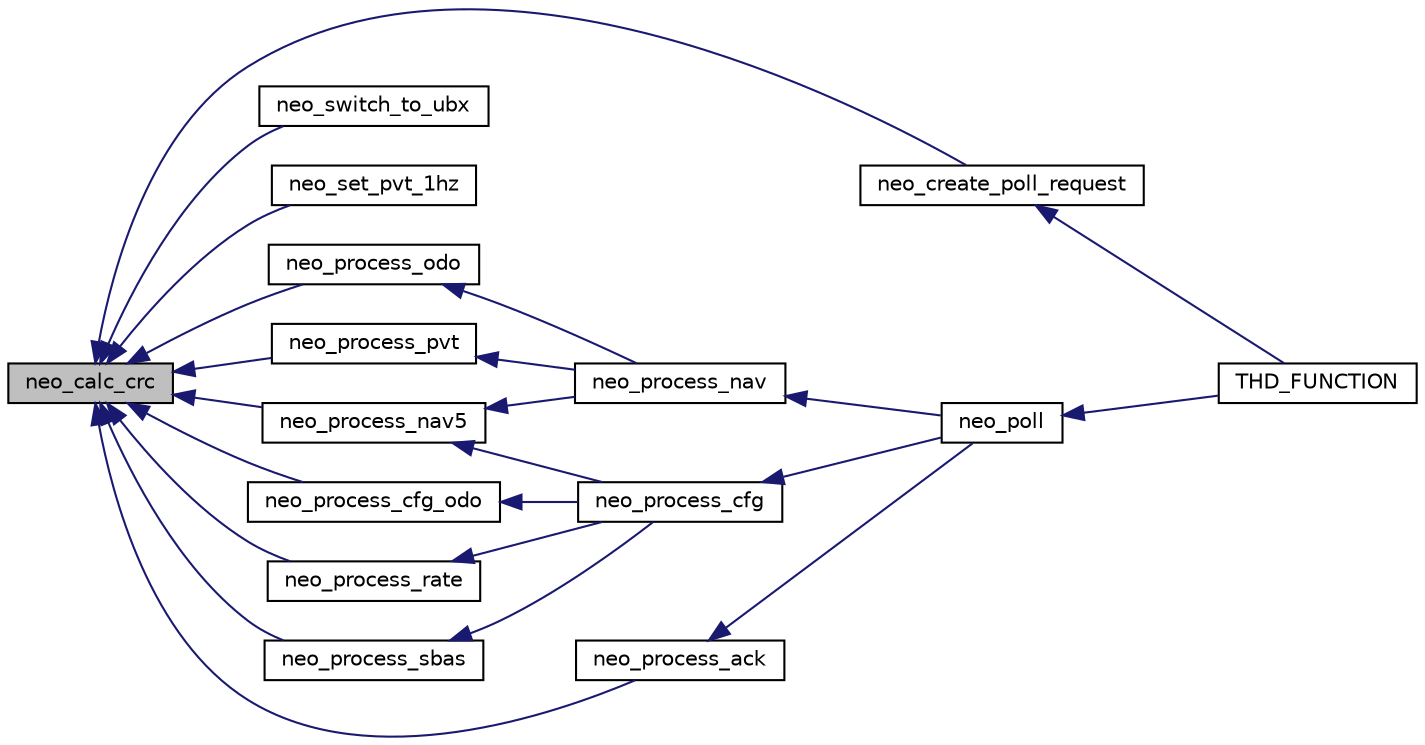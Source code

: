 digraph "neo_calc_crc"
{
  edge [fontname="Helvetica",fontsize="10",labelfontname="Helvetica",labelfontsize="10"];
  node [fontname="Helvetica",fontsize="10",shape=record];
  rankdir="LR";
  Node1 [label="neo_calc_crc",height=0.2,width=0.4,color="black", fillcolor="grey75", style="filled", fontcolor="black"];
  Node1 -> Node2 [dir="back",color="midnightblue",fontsize="10",style="solid",fontname="Helvetica"];
  Node2 [label="neo_create_poll_request",height=0.2,width=0.4,color="black", fillcolor="white", style="filled",URL="$group___n_e_o-_m8.html#ga8438c02d0fe82316aa196dde63141b73",tooltip="Send polling request to neo-m8. "];
  Node2 -> Node3 [dir="back",color="midnightblue",fontsize="10",style="solid",fontname="Helvetica"];
  Node3 [label="THD_FUNCTION",height=0.2,width=0.4,color="black", fillcolor="white", style="filled",URL="$group___n_e_o-_m8.html#ga1efb0d69e1fb5804e6542f41834d7811",tooltip="Thread to process data collection and filtering from NEO-M8P. "];
  Node1 -> Node4 [dir="back",color="midnightblue",fontsize="10",style="solid",fontname="Helvetica"];
  Node4 [label="neo_switch_to_ubx",height=0.2,width=0.4,color="black", fillcolor="white", style="filled",URL="$group___n_e_o-_m8.html#ga42ad92d8106392d1ad324957137f086d",tooltip="Switching to UBX protocol procedure. "];
  Node1 -> Node5 [dir="back",color="midnightblue",fontsize="10",style="solid",fontname="Helvetica"];
  Node5 [label="neo_set_pvt_1hz",height=0.2,width=0.4,color="black", fillcolor="white", style="filled",URL="$group___n_e_o-_m8.html#ga13afd9ff96ecc8c0541037ada46da4d7",tooltip="Setting ooutput PVT rate to 1 HZ. "];
  Node1 -> Node6 [dir="back",color="midnightblue",fontsize="10",style="solid",fontname="Helvetica"];
  Node6 [label="neo_process_odo",height=0.2,width=0.4,color="black", fillcolor="white", style="filled",URL="$group___n_e_o-_m8.html#ga5e77b1ffc8b424881298912f9ffae94a",tooltip="Parsing odometer message. "];
  Node6 -> Node7 [dir="back",color="midnightblue",fontsize="10",style="solid",fontname="Helvetica"];
  Node7 [label="neo_process_nav",height=0.2,width=0.4,color="black", fillcolor="white", style="filled",URL="$group___n_e_o-_m8.html#gab69520ba8c40a6a423b51c4bf3961998",tooltip="Parsing NAV class message. "];
  Node7 -> Node8 [dir="back",color="midnightblue",fontsize="10",style="solid",fontname="Helvetica"];
  Node8 [label="neo_poll",height=0.2,width=0.4,color="black", fillcolor="white", style="filled",URL="$group___n_e_o-_m8.html#ga8cc90f552e6d393f9e254875ef12a387",tooltip="Polling procedure. "];
  Node8 -> Node3 [dir="back",color="midnightblue",fontsize="10",style="solid",fontname="Helvetica"];
  Node1 -> Node9 [dir="back",color="midnightblue",fontsize="10",style="solid",fontname="Helvetica"];
  Node9 [label="neo_process_cfg_odo",height=0.2,width=0.4,color="black", fillcolor="white", style="filled",URL="$group___n_e_o-_m8.html#ga67811202470049b8b04eb11bb79eb62c",tooltip="Parsing CFG odometer message. "];
  Node9 -> Node10 [dir="back",color="midnightblue",fontsize="10",style="solid",fontname="Helvetica"];
  Node10 [label="neo_process_cfg",height=0.2,width=0.4,color="black", fillcolor="white", style="filled",URL="$group___n_e_o-_m8.html#ga075ec88b7467bf5a714b8f80d3fbce7c",tooltip="Parsing CFG class message. "];
  Node10 -> Node8 [dir="back",color="midnightblue",fontsize="10",style="solid",fontname="Helvetica"];
  Node1 -> Node11 [dir="back",color="midnightblue",fontsize="10",style="solid",fontname="Helvetica"];
  Node11 [label="neo_process_nav5",height=0.2,width=0.4,color="black", fillcolor="white", style="filled",URL="$group___n_e_o-_m8.html#gaedd148f5fc5f0b66de9e263fb647d0fb",tooltip="Parsing NAV5 message. "];
  Node11 -> Node7 [dir="back",color="midnightblue",fontsize="10",style="solid",fontname="Helvetica"];
  Node11 -> Node10 [dir="back",color="midnightblue",fontsize="10",style="solid",fontname="Helvetica"];
  Node1 -> Node12 [dir="back",color="midnightblue",fontsize="10",style="solid",fontname="Helvetica"];
  Node12 [label="neo_process_rate",height=0.2,width=0.4,color="black", fillcolor="white", style="filled",URL="$group___n_e_o-_m8.html#ga1ad5b612401dbdcbe43c34bc4bb5867e",tooltip="Parsing rate message. "];
  Node12 -> Node10 [dir="back",color="midnightblue",fontsize="10",style="solid",fontname="Helvetica"];
  Node1 -> Node13 [dir="back",color="midnightblue",fontsize="10",style="solid",fontname="Helvetica"];
  Node13 [label="neo_process_sbas",height=0.2,width=0.4,color="black", fillcolor="white", style="filled",URL="$group___n_e_o-_m8.html#ga34f707f1b981d30b364fd9bf8d25d95f",tooltip="Parsing SBAS message. "];
  Node13 -> Node10 [dir="back",color="midnightblue",fontsize="10",style="solid",fontname="Helvetica"];
  Node1 -> Node14 [dir="back",color="midnightblue",fontsize="10",style="solid",fontname="Helvetica"];
  Node14 [label="neo_process_pvt",height=0.2,width=0.4,color="black", fillcolor="white", style="filled",URL="$group___n_e_o-_m8.html#ga206cfab5c4456a4e03aa1fb0c1002410",tooltip="Parsing PVT message. "];
  Node14 -> Node7 [dir="back",color="midnightblue",fontsize="10",style="solid",fontname="Helvetica"];
  Node1 -> Node15 [dir="back",color="midnightblue",fontsize="10",style="solid",fontname="Helvetica"];
  Node15 [label="neo_process_ack",height=0.2,width=0.4,color="black", fillcolor="white", style="filled",URL="$group___n_e_o-_m8.html#ga0cf12bd1b0d078269904073bac00267d",tooltip="Parsing ACK message. "];
  Node15 -> Node8 [dir="back",color="midnightblue",fontsize="10",style="solid",fontname="Helvetica"];
}
